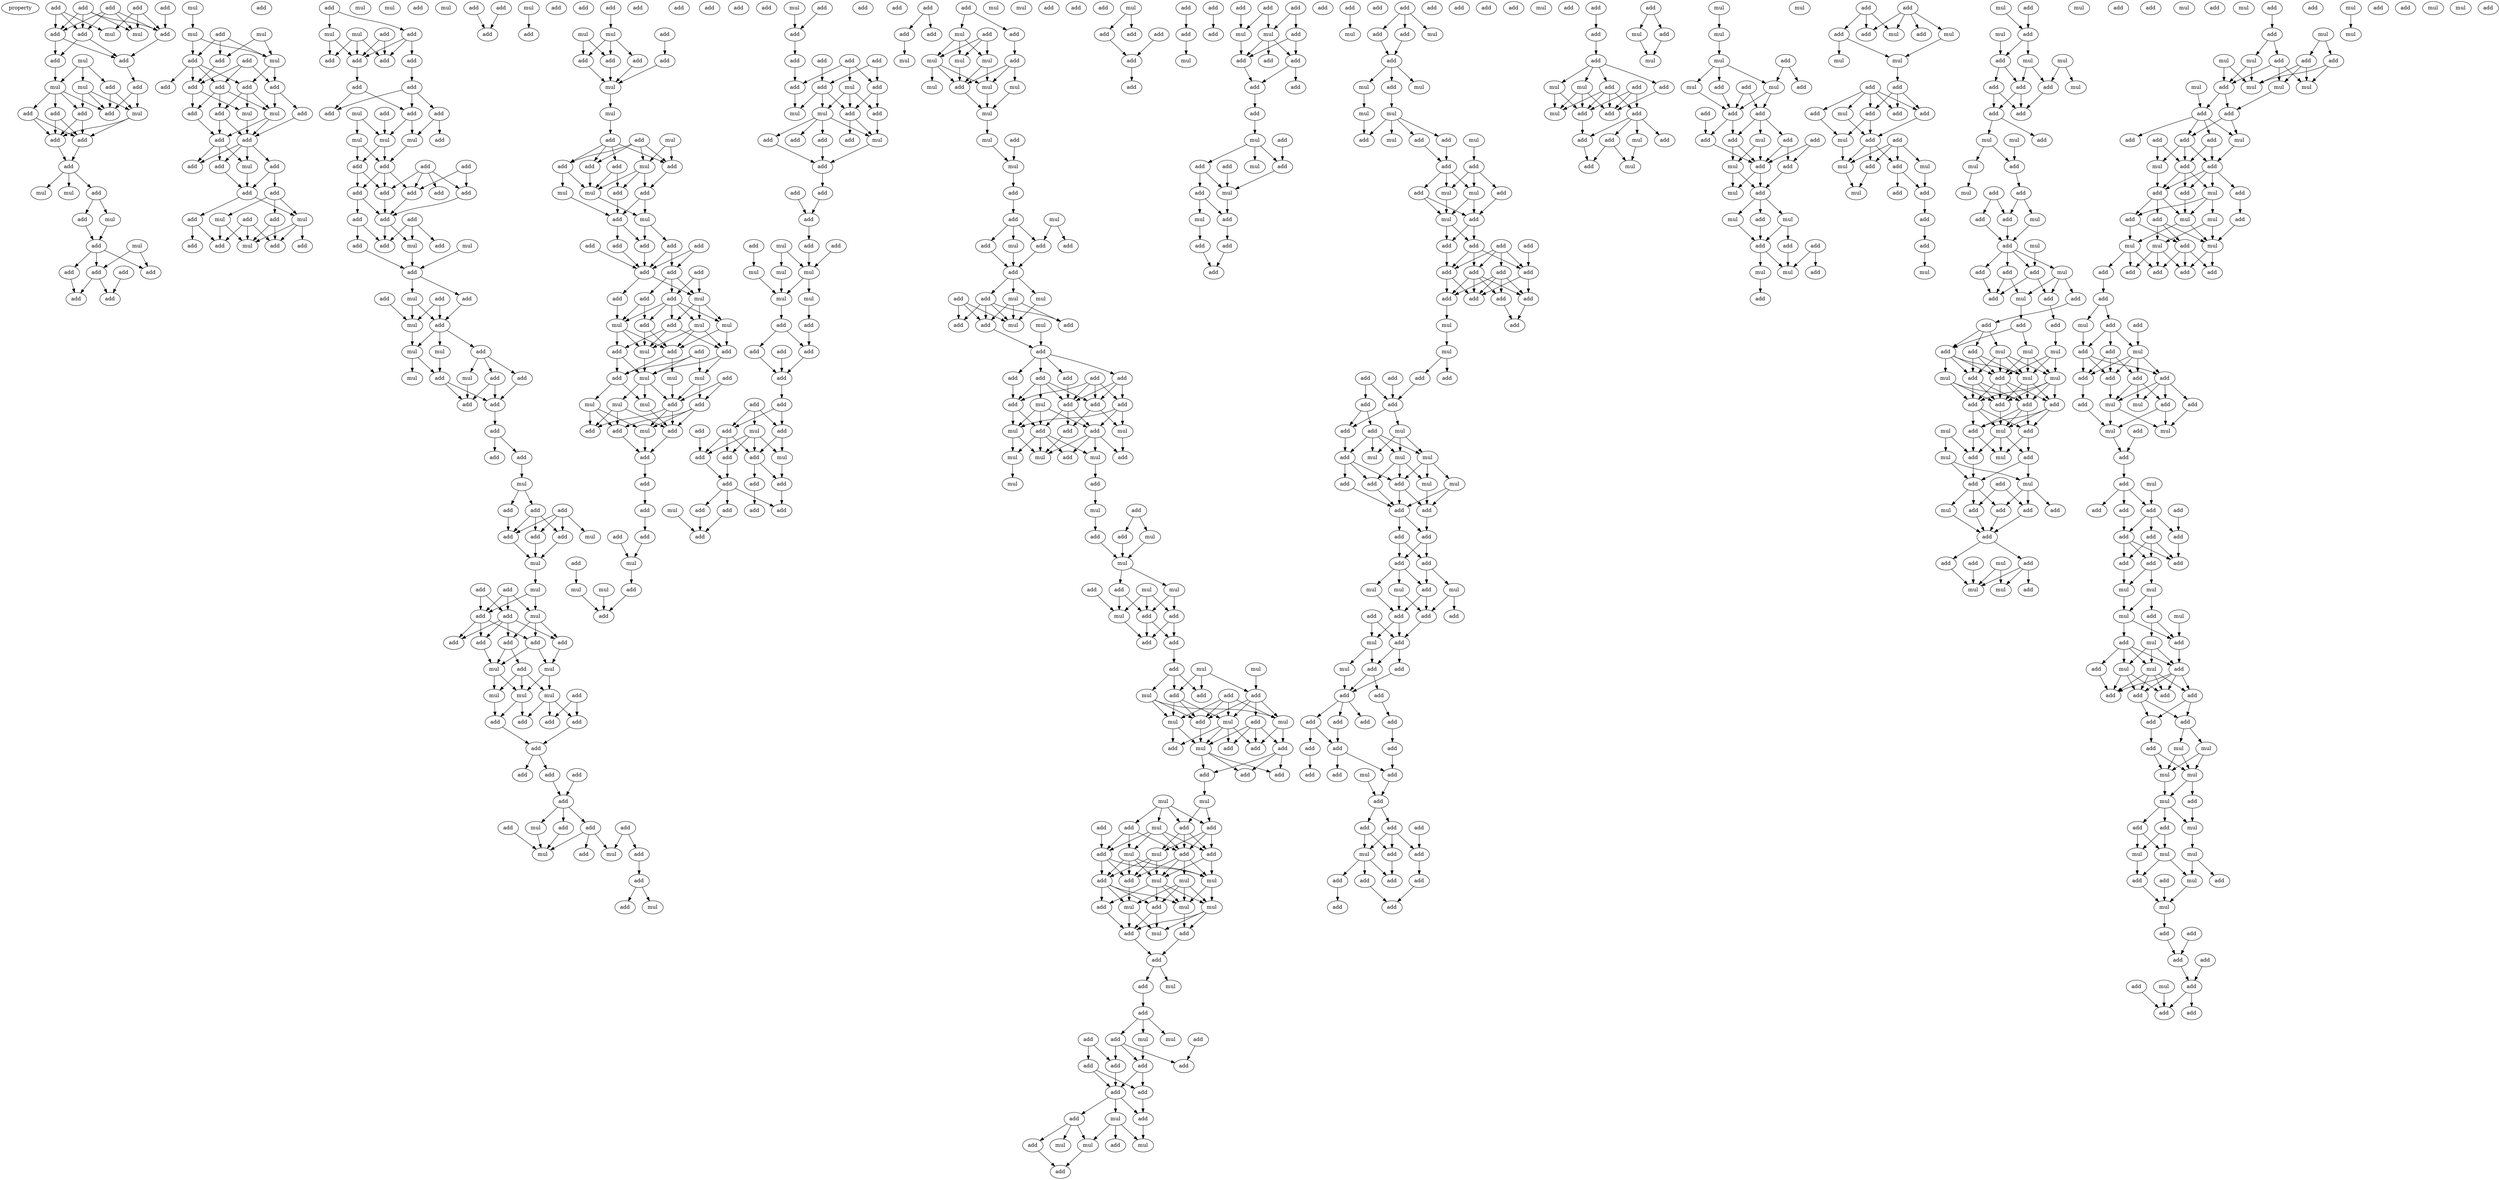digraph {
    node [fontcolor=black]
    property [mul=2,lf=1.5]
    0 [ label = add ];
    1 [ label = add ];
    2 [ label = add ];
    3 [ label = add ];
    4 [ label = add ];
    5 [ label = mul ];
    6 [ label = add ];
    7 [ label = mul ];
    8 [ label = add ];
    9 [ label = add ];
    10 [ label = add ];
    11 [ label = add ];
    12 [ label = mul ];
    13 [ label = add ];
    14 [ label = add ];
    15 [ label = mul ];
    16 [ label = mul ];
    17 [ label = add ];
    18 [ label = add ];
    19 [ label = add ];
    20 [ label = mul ];
    21 [ label = add ];
    22 [ label = add ];
    23 [ label = add ];
    24 [ label = add ];
    25 [ label = mul ];
    26 [ label = mul ];
    27 [ label = add ];
    28 [ label = add ];
    29 [ label = mul ];
    30 [ label = mul ];
    31 [ label = add ];
    32 [ label = add ];
    33 [ label = add ];
    34 [ label = add ];
    35 [ label = add ];
    36 [ label = add ];
    37 [ label = add ];
    38 [ label = mul ];
    39 [ label = mul ];
    40 [ label = add ];
    41 [ label = mul ];
    42 [ label = add ];
    43 [ label = mul ];
    44 [ label = add ];
    45 [ label = add ];
    46 [ label = add ];
    47 [ label = add ];
    48 [ label = add ];
    49 [ label = add ];
    50 [ label = add ];
    51 [ label = mul ];
    52 [ label = add ];
    53 [ label = add ];
    54 [ label = add ];
    55 [ label = mul ];
    56 [ label = add ];
    57 [ label = add ];
    58 [ label = add ];
    59 [ label = add ];
    60 [ label = add ];
    61 [ label = add ];
    62 [ label = mul ];
    63 [ label = add ];
    64 [ label = add ];
    65 [ label = add ];
    66 [ label = mul ];
    67 [ label = add ];
    68 [ label = mul ];
    69 [ label = add ];
    70 [ label = add ];
    71 [ label = add ];
    72 [ label = add ];
    73 [ label = mul ];
    74 [ label = add ];
    75 [ label = add ];
    76 [ label = mul ];
    77 [ label = mul ];
    78 [ label = mul ];
    79 [ label = add ];
    80 [ label = add ];
    81 [ label = add ];
    82 [ label = add ];
    83 [ label = add ];
    84 [ label = add ];
    85 [ label = add ];
    86 [ label = add ];
    87 [ label = add ];
    88 [ label = add ];
    89 [ label = add ];
    90 [ label = mul ];
    91 [ label = add ];
    92 [ label = mul ];
    93 [ label = mul ];
    94 [ label = add ];
    95 [ label = mul ];
    96 [ label = add ];
    97 [ label = add ];
    98 [ label = add ];
    99 [ label = add ];
    100 [ label = add ];
    101 [ label = add ];
    102 [ label = add ];
    103 [ label = add ];
    104 [ label = add ];
    105 [ label = add ];
    106 [ label = add ];
    107 [ label = add ];
    108 [ label = add ];
    109 [ label = mul ];
    110 [ label = mul ];
    111 [ label = add ];
    112 [ label = add ];
    113 [ label = add ];
    114 [ label = add ];
    115 [ label = add ];
    116 [ label = add ];
    117 [ label = mul ];
    118 [ label = mul ];
    119 [ label = add ];
    120 [ label = mul ];
    121 [ label = add ];
    122 [ label = mul ];
    123 [ label = add ];
    124 [ label = mul ];
    125 [ label = add ];
    126 [ label = mul ];
    127 [ label = add ];
    128 [ label = add ];
    129 [ label = add ];
    130 [ label = add ];
    131 [ label = add ];
    132 [ label = add ];
    133 [ label = mul ];
    134 [ label = mul ];
    135 [ label = add ];
    136 [ label = add ];
    137 [ label = add ];
    138 [ label = mul ];
    139 [ label = add ];
    140 [ label = add ];
    141 [ label = add ];
    142 [ label = mul ];
    143 [ label = add ];
    144 [ label = add ];
    145 [ label = mul ];
    146 [ label = mul ];
    147 [ label = add ];
    148 [ label = add ];
    149 [ label = add ];
    150 [ label = add ];
    151 [ label = add ];
    152 [ label = add ];
    153 [ label = add ];
    154 [ label = mul ];
    155 [ label = mul ];
    156 [ label = add ];
    157 [ label = add ];
    158 [ label = mul ];
    159 [ label = mul ];
    160 [ label = mul ];
    161 [ label = add ];
    162 [ label = add ];
    163 [ label = add ];
    164 [ label = add ];
    165 [ label = add ];
    166 [ label = add ];
    167 [ label = add ];
    168 [ label = add ];
    169 [ label = add ];
    170 [ label = mul ];
    171 [ label = add ];
    172 [ label = mul ];
    173 [ label = add ];
    174 [ label = add ];
    175 [ label = add ];
    176 [ label = add ];
    177 [ label = add ];
    178 [ label = mul ];
    179 [ label = mul ];
    180 [ label = add ];
    181 [ label = add ];
    182 [ label = add ];
    183 [ label = add ];
    184 [ label = add ];
    185 [ label = mul ];
    186 [ label = mul ];
    187 [ label = add ];
    188 [ label = add ];
    189 [ label = add ];
    190 [ label = add ];
    191 [ label = add ];
    192 [ label = add ];
    193 [ label = mul ];
    194 [ label = mul ];
    195 [ label = add ];
    196 [ label = add ];
    197 [ label = add ];
    198 [ label = add ];
    199 [ label = mul ];
    200 [ label = mul ];
    201 [ label = add ];
    202 [ label = mul ];
    203 [ label = add ];
    204 [ label = mul ];
    205 [ label = add ];
    206 [ label = add ];
    207 [ label = add ];
    208 [ label = add ];
    209 [ label = add ];
    210 [ label = add ];
    211 [ label = mul ];
    212 [ label = mul ];
    213 [ label = add ];
    214 [ label = mul ];
    215 [ label = add ];
    216 [ label = add ];
    217 [ label = add ];
    218 [ label = add ];
    219 [ label = add ];
    220 [ label = add ];
    221 [ label = add ];
    222 [ label = add ];
    223 [ label = mul ];
    224 [ label = add ];
    225 [ label = add ];
    226 [ label = add ];
    227 [ label = add ];
    228 [ label = add ];
    229 [ label = mul ];
    230 [ label = mul ];
    231 [ label = mul ];
    232 [ label = add ];
    233 [ label = add ];
    234 [ label = add ];
    235 [ label = mul ];
    236 [ label = add ];
    237 [ label = mul ];
    238 [ label = mul ];
    239 [ label = mul ];
    240 [ label = add ];
    241 [ label = add ];
    242 [ label = add ];
    243 [ label = mul ];
    244 [ label = mul ];
    245 [ label = add ];
    246 [ label = mul ];
    247 [ label = add ];
    248 [ label = add ];
    249 [ label = add ];
    250 [ label = mul ];
    251 [ label = add ];
    252 [ label = add ];
    253 [ label = add ];
    254 [ label = add ];
    255 [ label = add ];
    256 [ label = add ];
    257 [ label = add ];
    258 [ label = add ];
    259 [ label = add ];
    260 [ label = add ];
    261 [ label = add ];
    262 [ label = mul ];
    263 [ label = mul ];
    264 [ label = mul ];
    265 [ label = add ];
    266 [ label = add ];
    267 [ label = mul ];
    268 [ label = add ];
    269 [ label = add ];
    270 [ label = add ];
    271 [ label = add ];
    272 [ label = add ];
    273 [ label = add ];
    274 [ label = mul ];
    275 [ label = add ];
    276 [ label = add ];
    277 [ label = add ];
    278 [ label = add ];
    279 [ label = add ];
    280 [ label = mul ];
    281 [ label = mul ];
    282 [ label = mul ];
    283 [ label = add ];
    284 [ label = add ];
    285 [ label = add ];
    286 [ label = add ];
    287 [ label = add ];
    288 [ label = add ];
    289 [ label = add ];
    290 [ label = add ];
    291 [ label = add ];
    292 [ label = add ];
    293 [ label = add ];
    294 [ label = mul ];
    295 [ label = add ];
    296 [ label = mul ];
    297 [ label = mul ];
    298 [ label = mul ];
    299 [ label = mul ];
    300 [ label = mul ];
    301 [ label = add ];
    302 [ label = add ];
    303 [ label = add ];
    304 [ label = add ];
    305 [ label = add ];
    306 [ label = add ];
    307 [ label = add ];
    308 [ label = add ];
    309 [ label = add ];
    310 [ label = add ];
    311 [ label = add ];
    312 [ label = mul ];
    313 [ label = add ];
    314 [ label = add ];
    315 [ label = add ];
    316 [ label = mul ];
    317 [ label = add ];
    318 [ label = add ];
    319 [ label = add ];
    320 [ label = add ];
    321 [ label = mul ];
    322 [ label = add ];
    323 [ label = add ];
    324 [ label = add ];
    325 [ label = add ];
    326 [ label = add ];
    327 [ label = add ];
    328 [ label = add ];
    329 [ label = add ];
    330 [ label = mul ];
    331 [ label = add ];
    332 [ label = add ];
    333 [ label = mul ];
    334 [ label = add ];
    335 [ label = mul ];
    336 [ label = mul ];
    337 [ label = mul ];
    338 [ label = add ];
    339 [ label = mul ];
    340 [ label = mul ];
    341 [ label = mul ];
    342 [ label = add ];
    343 [ label = mul ];
    344 [ label = mul ];
    345 [ label = mul ];
    346 [ label = add ];
    347 [ label = mul ];
    348 [ label = mul ];
    349 [ label = add ];
    350 [ label = mul ];
    351 [ label = add ];
    352 [ label = mul ];
    353 [ label = add ];
    354 [ label = add ];
    355 [ label = add ];
    356 [ label = add ];
    357 [ label = add ];
    358 [ label = mul ];
    359 [ label = mul ];
    360 [ label = add ];
    361 [ label = mul ];
    362 [ label = add ];
    363 [ label = add ];
    364 [ label = mul ];
    365 [ label = add ];
    366 [ label = add ];
    367 [ label = add ];
    368 [ label = add ];
    369 [ label = add ];
    370 [ label = add ];
    371 [ label = add ];
    372 [ label = mul ];
    373 [ label = add ];
    374 [ label = add ];
    375 [ label = add ];
    376 [ label = add ];
    377 [ label = add ];
    378 [ label = mul ];
    379 [ label = add ];
    380 [ label = add ];
    381 [ label = mul ];
    382 [ label = add ];
    383 [ label = add ];
    384 [ label = mul ];
    385 [ label = mul ];
    386 [ label = mul ];
    387 [ label = mul ];
    388 [ label = add ];
    389 [ label = add ];
    390 [ label = mul ];
    391 [ label = mul ];
    392 [ label = add ];
    393 [ label = add ];
    394 [ label = mul ];
    395 [ label = add ];
    396 [ label = mul ];
    397 [ label = mul ];
    398 [ label = add ];
    399 [ label = mul ];
    400 [ label = add ];
    401 [ label = add ];
    402 [ label = add ];
    403 [ label = add ];
    404 [ label = add ];
    405 [ label = mul ];
    406 [ label = mul ];
    407 [ label = add ];
    408 [ label = add ];
    409 [ label = add ];
    410 [ label = add ];
    411 [ label = mul ];
    412 [ label = mul ];
    413 [ label = mul ];
    414 [ label = add ];
    415 [ label = add ];
    416 [ label = mul ];
    417 [ label = add ];
    418 [ label = add ];
    419 [ label = mul ];
    420 [ label = add ];
    421 [ label = add ];
    422 [ label = add ];
    423 [ label = add ];
    424 [ label = add ];
    425 [ label = mul ];
    426 [ label = mul ];
    427 [ label = add ];
    428 [ label = add ];
    429 [ label = mul ];
    430 [ label = add ];
    431 [ label = add ];
    432 [ label = add ];
    433 [ label = mul ];
    434 [ label = add ];
    435 [ label = add ];
    436 [ label = mul ];
    437 [ label = mul ];
    438 [ label = add ];
    439 [ label = mul ];
    440 [ label = add ];
    441 [ label = mul ];
    442 [ label = mul ];
    443 [ label = add ];
    444 [ label = mul ];
    445 [ label = mul ];
    446 [ label = add ];
    447 [ label = mul ];
    448 [ label = add ];
    449 [ label = add ];
    450 [ label = add ];
    451 [ label = add ];
    452 [ label = add ];
    453 [ label = add ];
    454 [ label = mul ];
    455 [ label = add ];
    456 [ label = add ];
    457 [ label = add ];
    458 [ label = add ];
    459 [ label = mul ];
    460 [ label = add ];
    461 [ label = mul ];
    462 [ label = add ];
    463 [ label = add ];
    464 [ label = add ];
    465 [ label = add ];
    466 [ label = add ];
    467 [ label = add ];
    468 [ label = add ];
    469 [ label = mul ];
    470 [ label = add ];
    471 [ label = mul ];
    472 [ label = add ];
    473 [ label = mul ];
    474 [ label = add ];
    475 [ label = mul ];
    476 [ label = add ];
    477 [ label = mul ];
    478 [ label = add ];
    479 [ label = add ];
    480 [ label = add ];
    481 [ label = add ];
    482 [ label = add ];
    483 [ label = add ];
    484 [ label = add ];
    485 [ label = add ];
    486 [ label = mul ];
    487 [ label = add ];
    488 [ label = add ];
    489 [ label = add ];
    490 [ label = add ];
    491 [ label = add ];
    492 [ label = mul ];
    493 [ label = add ];
    494 [ label = mul ];
    495 [ label = add ];
    496 [ label = add ];
    497 [ label = add ];
    498 [ label = add ];
    499 [ label = add ];
    500 [ label = add ];
    501 [ label = mul ];
    502 [ label = add ];
    503 [ label = add ];
    504 [ label = mul ];
    505 [ label = add ];
    506 [ label = mul ];
    507 [ label = add ];
    508 [ label = add ];
    509 [ label = add ];
    510 [ label = mul ];
    511 [ label = add ];
    512 [ label = mul ];
    513 [ label = add ];
    514 [ label = add ];
    515 [ label = add ];
    516 [ label = add ];
    517 [ label = add ];
    518 [ label = add ];
    519 [ label = add ];
    520 [ label = mul ];
    521 [ label = add ];
    522 [ label = add ];
    523 [ label = mul ];
    524 [ label = mul ];
    525 [ label = add ];
    526 [ label = add ];
    527 [ label = mul ];
    528 [ label = mul ];
    529 [ label = mul ];
    530 [ label = mul ];
    531 [ label = add ];
    532 [ label = add ];
    533 [ label = add ];
    534 [ label = add ];
    535 [ label = add ];
    536 [ label = mul ];
    537 [ label = add ];
    538 [ label = add ];
    539 [ label = mul ];
    540 [ label = mul ];
    541 [ label = add ];
    542 [ label = add ];
    543 [ label = add ];
    544 [ label = add ];
    545 [ label = add ];
    546 [ label = add ];
    547 [ label = add ];
    548 [ label = add ];
    549 [ label = add ];
    550 [ label = add ];
    551 [ label = add ];
    552 [ label = add ];
    553 [ label = add ];
    554 [ label = add ];
    555 [ label = mul ];
    556 [ label = mul ];
    557 [ label = add ];
    558 [ label = add ];
    559 [ label = add ];
    560 [ label = add ];
    561 [ label = add ];
    562 [ label = add ];
    563 [ label = add ];
    564 [ label = add ];
    565 [ label = mul ];
    566 [ label = add ];
    567 [ label = mul ];
    568 [ label = add ];
    569 [ label = mul ];
    570 [ label = mul ];
    571 [ label = add ];
    572 [ label = mul ];
    573 [ label = add ];
    574 [ label = add ];
    575 [ label = mul ];
    576 [ label = add ];
    577 [ label = add ];
    578 [ label = add ];
    579 [ label = add ];
    580 [ label = add ];
    581 [ label = add ];
    582 [ label = mul ];
    583 [ label = mul ];
    584 [ label = add ];
    585 [ label = mul ];
    586 [ label = add ];
    587 [ label = add ];
    588 [ label = add ];
    589 [ label = add ];
    590 [ label = add ];
    591 [ label = mul ];
    592 [ label = add ];
    593 [ label = mul ];
    594 [ label = add ];
    595 [ label = add ];
    596 [ label = add ];
    597 [ label = add ];
    598 [ label = add ];
    599 [ label = add ];
    600 [ label = add ];
    601 [ label = add ];
    602 [ label = add ];
    603 [ label = add ];
    604 [ label = add ];
    605 [ label = add ];
    606 [ label = add ];
    607 [ label = add ];
    608 [ label = mul ];
    609 [ label = add ];
    610 [ label = add ];
    611 [ label = add ];
    612 [ label = add ];
    613 [ label = add ];
    614 [ label = add ];
    615 [ label = mul ];
    616 [ label = mul ];
    617 [ label = add ];
    618 [ label = add ];
    619 [ label = add ];
    620 [ label = add ];
    621 [ label = add ];
    622 [ label = add ];
    623 [ label = add ];
    624 [ label = add ];
    625 [ label = add ];
    626 [ label = add ];
    627 [ label = add ];
    628 [ label = add ];
    629 [ label = mul ];
    630 [ label = mul ];
    631 [ label = add ];
    632 [ label = add ];
    633 [ label = add ];
    634 [ label = mul ];
    635 [ label = add ];
    636 [ label = add ];
    637 [ label = add ];
    638 [ label = add ];
    639 [ label = mul ];
    640 [ label = add ];
    641 [ label = mul ];
    642 [ label = add ];
    643 [ label = mul ];
    644 [ label = add ];
    645 [ label = mul ];
    646 [ label = mul ];
    647 [ label = mul ];
    648 [ label = add ];
    649 [ label = mul ];
    650 [ label = add ];
    651 [ label = mul ];
    652 [ label = add ];
    653 [ label = mul ];
    654 [ label = add ];
    655 [ label = add ];
    656 [ label = add ];
    657 [ label = add ];
    658 [ label = mul ];
    659 [ label = add ];
    660 [ label = add ];
    661 [ label = add ];
    662 [ label = add ];
    663 [ label = add ];
    664 [ label = add ];
    665 [ label = mul ];
    666 [ label = add ];
    667 [ label = mul ];
    668 [ label = add ];
    669 [ label = mul ];
    670 [ label = mul ];
    671 [ label = add ];
    672 [ label = add ];
    673 [ label = add ];
    674 [ label = mul ];
    675 [ label = add ];
    676 [ label = mul ];
    677 [ label = add ];
    678 [ label = mul ];
    679 [ label = add ];
    680 [ label = add ];
    681 [ label = add ];
    682 [ label = add ];
    683 [ label = mul ];
    684 [ label = mul ];
    685 [ label = add ];
    686 [ label = mul ];
    687 [ label = mul ];
    688 [ label = add ];
    689 [ label = add ];
    690 [ label = add ];
    691 [ label = add ];
    692 [ label = add ];
    693 [ label = mul ];
    694 [ label = add ];
    695 [ label = add ];
    696 [ label = mul ];
    697 [ label = add ];
    698 [ label = mul ];
    699 [ label = add ];
    700 [ label = add ];
    701 [ label = mul ];
    702 [ label = add ];
    703 [ label = mul ];
    704 [ label = add ];
    705 [ label = add ];
    706 [ label = mul ];
    707 [ label = mul ];
    708 [ label = add ];
    709 [ label = add ];
    710 [ label = add ];
    711 [ label = mul ];
    712 [ label = add ];
    713 [ label = mul ];
    714 [ label = mul ];
    715 [ label = mul ];
    716 [ label = add ];
    717 [ label = add ];
    718 [ label = add ];
    719 [ label = add ];
    720 [ label = mul ];
    721 [ label = add ];
    722 [ label = add ];
    723 [ label = mul ];
    724 [ label = add ];
    725 [ label = mul ];
    726 [ label = add ];
    727 [ label = add ];
    728 [ label = mul ];
    729 [ label = add ];
    730 [ label = add ];
    731 [ label = mul ];
    732 [ label = mul ];
    733 [ label = add ];
    734 [ label = mul ];
    735 [ label = add ];
    736 [ label = add ];
    737 [ label = mul ];
    738 [ label = add ];
    739 [ label = add ];
    740 [ label = add ];
    741 [ label = mul ];
    742 [ label = add ];
    743 [ label = add ];
    744 [ label = add ];
    745 [ label = mul ];
    746 [ label = add ];
    747 [ label = add ];
    748 [ label = add ];
    749 [ label = add ];
    750 [ label = mul ];
    751 [ label = add ];
    752 [ label = mul ];
    753 [ label = mul ];
    754 [ label = add ];
    755 [ label = mul ];
    756 [ label = mul ];
    757 [ label = mul ];
    758 [ label = add ];
    759 [ label = add ];
    760 [ label = add ];
    761 [ label = mul ];
    762 [ label = add ];
    763 [ label = add ];
    764 [ label = add ];
    765 [ label = mul ];
    766 [ label = add ];
    767 [ label = mul ];
    768 [ label = add ];
    769 [ label = mul ];
    770 [ label = add ];
    771 [ label = mul ];
    772 [ label = add ];
    773 [ label = mul ];
    774 [ label = add ];
    775 [ label = add ];
    776 [ label = add ];
    777 [ label = add ];
    778 [ label = add ];
    779 [ label = mul ];
    780 [ label = add ];
    781 [ label = add ];
    782 [ label = add ];
    783 [ label = add ];
    784 [ label = add ];
    785 [ label = mul ];
    786 [ label = add ];
    787 [ label = mul ];
    788 [ label = mul ];
    789 [ label = add ];
    790 [ label = mul ];
    791 [ label = add ];
    792 [ label = add ];
    793 [ label = mul ];
    794 [ label = add ];
    795 [ label = add ];
    796 [ label = mul ];
    797 [ label = mul ];
    798 [ label = mul ];
    799 [ label = mul ];
    800 [ label = mul ];
    801 [ label = add ];
    802 [ label = add ];
    803 [ label = add ];
    804 [ label = add ];
    805 [ label = add ];
    806 [ label = add ];
    807 [ label = mul ];
    808 [ label = add ];
    809 [ label = add ];
    810 [ label = add ];
    811 [ label = mul ];
    812 [ label = mul ];
    813 [ label = add ];
    814 [ label = add ];
    815 [ label = add ];
    816 [ label = mul ];
    817 [ label = add ];
    818 [ label = add ];
    819 [ label = mul ];
    820 [ label = add ];
    821 [ label = add ];
    822 [ label = mul ];
    823 [ label = mul ];
    824 [ label = mul ];
    825 [ label = add ];
    826 [ label = add ];
    827 [ label = add ];
    828 [ label = add ];
    829 [ label = add ];
    830 [ label = add ];
    831 [ label = add ];
    832 [ label = mul ];
    833 [ label = add ];
    834 [ label = add ];
    835 [ label = mul ];
    836 [ label = add ];
    837 [ label = add ];
    838 [ label = add ];
    839 [ label = add ];
    840 [ label = add ];
    841 [ label = mul ];
    842 [ label = add ];
    843 [ label = mul ];
    844 [ label = add ];
    845 [ label = add ];
    846 [ label = mul ];
    847 [ label = add ];
    848 [ label = mul ];
    849 [ label = add ];
    850 [ label = mul ];
    851 [ label = add ];
    852 [ label = add ];
    853 [ label = add ];
    854 [ label = add ];
    855 [ label = add ];
    856 [ label = add ];
    857 [ label = add ];
    858 [ label = add ];
    859 [ label = add ];
    860 [ label = add ];
    861 [ label = add ];
    862 [ label = add ];
    863 [ label = mul ];
    864 [ label = mul ];
    865 [ label = add ];
    866 [ label = mul ];
    867 [ label = mul ];
    868 [ label = add ];
    869 [ label = add ];
    870 [ label = mul ];
    871 [ label = mul ];
    872 [ label = mul ];
    873 [ label = mul ];
    874 [ label = mul ];
    875 [ label = add ];
    876 [ label = add ];
    877 [ label = add ];
    878 [ label = add ];
    879 [ label = add ];
    880 [ label = add ];
    881 [ label = add ];
    882 [ label = add ];
    883 [ label = add ];
    884 [ label = add ];
    885 [ label = mul ];
    886 [ label = mul ];
    887 [ label = mul ];
    888 [ label = mul ];
    889 [ label = mul ];
    890 [ label = add ];
    891 [ label = add ];
    892 [ label = add ];
    893 [ label = mul ];
    894 [ label = add ];
    895 [ label = mul ];
    896 [ label = mul ];
    897 [ label = mul ];
    898 [ label = add ];
    899 [ label = add ];
    900 [ label = add ];
    901 [ label = mul ];
    902 [ label = mul ];
    903 [ label = add ];
    904 [ label = add ];
    905 [ label = mul ];
    906 [ label = mul ];
    907 [ label = add ];
    908 [ label = add ];
    909 [ label = add ];
    910 [ label = mul ];
    911 [ label = add ];
    912 [ label = add ];
    913 [ label = add ];
    914 [ label = add ];
    0 -> 5 [ name = 0 ];
    0 -> 6 [ name = 1 ];
    0 -> 8 [ name = 2 ];
    0 -> 9 [ name = 3 ];
    1 -> 5 [ name = 4 ];
    1 -> 6 [ name = 5 ];
    1 -> 8 [ name = 6 ];
    1 -> 9 [ name = 7 ];
    2 -> 7 [ name = 8 ];
    2 -> 8 [ name = 9 ];
    2 -> 9 [ name = 10 ];
    3 -> 5 [ name = 11 ];
    3 -> 6 [ name = 12 ];
    3 -> 7 [ name = 13 ];
    4 -> 6 [ name = 14 ];
    6 -> 10 [ name = 15 ];
    8 -> 10 [ name = 16 ];
    8 -> 11 [ name = 17 ];
    9 -> 10 [ name = 18 ];
    9 -> 11 [ name = 19 ];
    10 -> 14 [ name = 20 ];
    11 -> 16 [ name = 21 ];
    12 -> 13 [ name = 22 ];
    12 -> 15 [ name = 23 ];
    12 -> 16 [ name = 24 ];
    13 -> 19 [ name = 25 ];
    13 -> 20 [ name = 26 ];
    14 -> 19 [ name = 27 ];
    14 -> 20 [ name = 28 ];
    15 -> 18 [ name = 29 ];
    15 -> 19 [ name = 30 ];
    15 -> 20 [ name = 31 ];
    16 -> 17 [ name = 32 ];
    16 -> 18 [ name = 33 ];
    16 -> 19 [ name = 34 ];
    16 -> 21 [ name = 35 ];
    17 -> 22 [ name = 36 ];
    17 -> 23 [ name = 37 ];
    18 -> 22 [ name = 38 ];
    18 -> 23 [ name = 39 ];
    20 -> 22 [ name = 40 ];
    20 -> 23 [ name = 41 ];
    21 -> 22 [ name = 42 ];
    21 -> 23 [ name = 43 ];
    22 -> 24 [ name = 44 ];
    23 -> 24 [ name = 45 ];
    24 -> 25 [ name = 46 ];
    24 -> 26 [ name = 47 ];
    24 -> 27 [ name = 48 ];
    27 -> 28 [ name = 49 ];
    27 -> 29 [ name = 50 ];
    28 -> 31 [ name = 51 ];
    29 -> 31 [ name = 52 ];
    30 -> 34 [ name = 53 ];
    30 -> 35 [ name = 54 ];
    31 -> 33 [ name = 55 ];
    31 -> 34 [ name = 56 ];
    31 -> 35 [ name = 57 ];
    32 -> 36 [ name = 58 ];
    33 -> 37 [ name = 59 ];
    35 -> 36 [ name = 60 ];
    35 -> 37 [ name = 61 ];
    38 -> 41 [ name = 62 ];
    39 -> 42 [ name = 63 ];
    39 -> 43 [ name = 64 ];
    40 -> 42 [ name = 65 ];
    40 -> 43 [ name = 66 ];
    40 -> 45 [ name = 67 ];
    41 -> 43 [ name = 68 ];
    41 -> 45 [ name = 69 ];
    42 -> 50 [ name = 70 ];
    43 -> 48 [ name = 71 ];
    43 -> 49 [ name = 72 ];
    44 -> 46 [ name = 73 ];
    44 -> 48 [ name = 74 ];
    44 -> 50 [ name = 75 ];
    45 -> 46 [ name = 76 ];
    45 -> 47 [ name = 77 ];
    45 -> 49 [ name = 78 ];
    45 -> 50 [ name = 79 ];
    46 -> 52 [ name = 80 ];
    46 -> 54 [ name = 81 ];
    46 -> 55 [ name = 82 ];
    48 -> 53 [ name = 83 ];
    48 -> 55 [ name = 84 ];
    49 -> 51 [ name = 85 ];
    49 -> 52 [ name = 86 ];
    49 -> 55 [ name = 87 ];
    50 -> 51 [ name = 88 ];
    50 -> 54 [ name = 89 ];
    51 -> 57 [ name = 90 ];
    52 -> 56 [ name = 91 ];
    52 -> 57 [ name = 92 ];
    53 -> 57 [ name = 93 ];
    54 -> 56 [ name = 94 ];
    55 -> 56 [ name = 95 ];
    55 -> 57 [ name = 96 ];
    56 -> 60 [ name = 97 ];
    56 -> 61 [ name = 98 ];
    56 -> 62 [ name = 99 ];
    57 -> 58 [ name = 100 ];
    57 -> 60 [ name = 101 ];
    57 -> 61 [ name = 102 ];
    57 -> 62 [ name = 103 ];
    58 -> 63 [ name = 104 ];
    58 -> 64 [ name = 105 ];
    61 -> 63 [ name = 106 ];
    62 -> 63 [ name = 107 ];
    63 -> 67 [ name = 108 ];
    63 -> 68 [ name = 109 ];
    64 -> 66 [ name = 110 ];
    64 -> 68 [ name = 111 ];
    64 -> 69 [ name = 112 ];
    65 -> 70 [ name = 113 ];
    65 -> 73 [ name = 114 ];
    65 -> 74 [ name = 115 ];
    66 -> 73 [ name = 116 ];
    66 -> 74 [ name = 117 ];
    67 -> 71 [ name = 118 ];
    67 -> 74 [ name = 119 ];
    68 -> 70 [ name = 120 ];
    68 -> 72 [ name = 121 ];
    68 -> 73 [ name = 122 ];
    69 -> 70 [ name = 123 ];
    69 -> 73 [ name = 124 ];
    75 -> 76 [ name = 125 ];
    75 -> 80 [ name = 126 ];
    76 -> 81 [ name = 127 ];
    76 -> 83 [ name = 128 ];
    78 -> 81 [ name = 129 ];
    78 -> 82 [ name = 130 ];
    78 -> 83 [ name = 131 ];
    79 -> 81 [ name = 132 ];
    79 -> 82 [ name = 133 ];
    80 -> 81 [ name = 134 ];
    80 -> 82 [ name = 135 ];
    80 -> 84 [ name = 136 ];
    81 -> 85 [ name = 137 ];
    84 -> 86 [ name = 138 ];
    85 -> 87 [ name = 139 ];
    85 -> 88 [ name = 140 ];
    86 -> 87 [ name = 141 ];
    86 -> 88 [ name = 142 ];
    86 -> 91 [ name = 143 ];
    87 -> 92 [ name = 144 ];
    87 -> 95 [ name = 145 ];
    89 -> 92 [ name = 146 ];
    90 -> 92 [ name = 147 ];
    90 -> 93 [ name = 148 ];
    91 -> 94 [ name = 149 ];
    91 -> 95 [ name = 150 ];
    92 -> 98 [ name = 151 ];
    92 -> 99 [ name = 152 ];
    93 -> 98 [ name = 153 ];
    93 -> 99 [ name = 154 ];
    95 -> 98 [ name = 155 ];
    96 -> 101 [ name = 156 ];
    96 -> 102 [ name = 157 ];
    97 -> 100 [ name = 158 ];
    97 -> 101 [ name = 159 ];
    97 -> 102 [ name = 160 ];
    97 -> 104 [ name = 161 ];
    98 -> 100 [ name = 162 ];
    98 -> 102 [ name = 163 ];
    98 -> 103 [ name = 164 ];
    99 -> 100 [ name = 165 ];
    99 -> 103 [ name = 166 ];
    100 -> 107 [ name = 167 ];
    101 -> 107 [ name = 168 ];
    102 -> 107 [ name = 169 ];
    103 -> 105 [ name = 170 ];
    103 -> 107 [ name = 171 ];
    105 -> 108 [ name = 172 ];
    105 -> 112 [ name = 173 ];
    106 -> 108 [ name = 174 ];
    106 -> 110 [ name = 175 ];
    106 -> 111 [ name = 176 ];
    107 -> 108 [ name = 177 ];
    107 -> 110 [ name = 178 ];
    109 -> 113 [ name = 179 ];
    110 -> 113 [ name = 180 ];
    112 -> 113 [ name = 181 ];
    113 -> 116 [ name = 182 ];
    113 -> 117 [ name = 183 ];
    114 -> 118 [ name = 184 ];
    115 -> 118 [ name = 185 ];
    115 -> 119 [ name = 186 ];
    116 -> 119 [ name = 187 ];
    117 -> 118 [ name = 188 ];
    117 -> 119 [ name = 189 ];
    118 -> 120 [ name = 190 ];
    119 -> 120 [ name = 191 ];
    119 -> 121 [ name = 192 ];
    119 -> 122 [ name = 193 ];
    120 -> 123 [ name = 194 ];
    120 -> 124 [ name = 195 ];
    121 -> 125 [ name = 196 ];
    121 -> 126 [ name = 197 ];
    121 -> 127 [ name = 198 ];
    122 -> 123 [ name = 199 ];
    123 -> 128 [ name = 200 ];
    123 -> 129 [ name = 201 ];
    125 -> 129 [ name = 202 ];
    126 -> 128 [ name = 203 ];
    127 -> 128 [ name = 204 ];
    127 -> 129 [ name = 205 ];
    129 -> 130 [ name = 206 ];
    130 -> 131 [ name = 207 ];
    130 -> 132 [ name = 208 ];
    132 -> 134 [ name = 209 ];
    134 -> 136 [ name = 210 ];
    134 -> 137 [ name = 211 ];
    135 -> 138 [ name = 212 ];
    135 -> 139 [ name = 213 ];
    135 -> 140 [ name = 214 ];
    135 -> 141 [ name = 215 ];
    136 -> 139 [ name = 216 ];
    136 -> 140 [ name = 217 ];
    136 -> 141 [ name = 218 ];
    137 -> 140 [ name = 219 ];
    139 -> 142 [ name = 220 ];
    140 -> 142 [ name = 221 ];
    141 -> 142 [ name = 222 ];
    142 -> 145 [ name = 223 ];
    143 -> 147 [ name = 224 ];
    143 -> 148 [ name = 225 ];
    144 -> 146 [ name = 226 ];
    144 -> 147 [ name = 227 ];
    144 -> 148 [ name = 228 ];
    145 -> 146 [ name = 229 ];
    145 -> 148 [ name = 230 ];
    146 -> 149 [ name = 231 ];
    146 -> 151 [ name = 232 ];
    146 -> 153 [ name = 233 ];
    147 -> 149 [ name = 234 ];
    147 -> 150 [ name = 235 ];
    147 -> 152 [ name = 236 ];
    147 -> 153 [ name = 237 ];
    148 -> 150 [ name = 238 ];
    148 -> 151 [ name = 239 ];
    148 -> 152 [ name = 240 ];
    149 -> 154 [ name = 241 ];
    150 -> 155 [ name = 242 ];
    151 -> 154 [ name = 243 ];
    151 -> 155 [ name = 244 ];
    153 -> 155 [ name = 245 ];
    153 -> 156 [ name = 246 ];
    154 -> 159 [ name = 247 ];
    154 -> 160 [ name = 248 ];
    155 -> 158 [ name = 249 ];
    155 -> 159 [ name = 250 ];
    156 -> 158 [ name = 251 ];
    156 -> 159 [ name = 252 ];
    156 -> 160 [ name = 253 ];
    157 -> 163 [ name = 254 ];
    157 -> 165 [ name = 255 ];
    158 -> 161 [ name = 256 ];
    159 -> 161 [ name = 257 ];
    159 -> 162 [ name = 258 ];
    160 -> 162 [ name = 259 ];
    160 -> 163 [ name = 260 ];
    160 -> 165 [ name = 261 ];
    161 -> 166 [ name = 262 ];
    165 -> 166 [ name = 263 ];
    166 -> 167 [ name = 264 ];
    166 -> 168 [ name = 265 ];
    167 -> 171 [ name = 266 ];
    169 -> 171 [ name = 267 ];
    171 -> 172 [ name = 268 ];
    171 -> 174 [ name = 269 ];
    171 -> 176 [ name = 270 ];
    172 -> 179 [ name = 271 ];
    173 -> 179 [ name = 272 ];
    174 -> 178 [ name = 273 ];
    174 -> 179 [ name = 274 ];
    174 -> 180 [ name = 275 ];
    175 -> 177 [ name = 276 ];
    175 -> 178 [ name = 277 ];
    176 -> 179 [ name = 278 ];
    177 -> 181 [ name = 279 ];
    181 -> 182 [ name = 280 ];
    181 -> 185 [ name = 281 ];
    183 -> 187 [ name = 282 ];
    184 -> 187 [ name = 283 ];
    186 -> 188 [ name = 284 ];
    191 -> 194 [ name = 285 ];
    192 -> 198 [ name = 286 ];
    193 -> 195 [ name = 287 ];
    193 -> 197 [ name = 288 ];
    194 -> 195 [ name = 289 ];
    194 -> 196 [ name = 290 ];
    194 -> 197 [ name = 291 ];
    195 -> 199 [ name = 292 ];
    196 -> 199 [ name = 293 ];
    197 -> 199 [ name = 294 ];
    198 -> 199 [ name = 295 ];
    199 -> 200 [ name = 296 ];
    200 -> 201 [ name = 297 ];
    201 -> 205 [ name = 298 ];
    201 -> 206 [ name = 299 ];
    201 -> 207 [ name = 300 ];
    201 -> 208 [ name = 301 ];
    202 -> 204 [ name = 302 ];
    202 -> 205 [ name = 303 ];
    203 -> 204 [ name = 304 ];
    203 -> 205 [ name = 305 ];
    203 -> 207 [ name = 306 ];
    203 -> 208 [ name = 307 ];
    204 -> 209 [ name = 308 ];
    204 -> 210 [ name = 309 ];
    204 -> 211 [ name = 310 ];
    205 -> 210 [ name = 311 ];
    206 -> 209 [ name = 312 ];
    206 -> 211 [ name = 313 ];
    207 -> 211 [ name = 314 ];
    208 -> 211 [ name = 315 ];
    208 -> 212 [ name = 316 ];
    209 -> 213 [ name = 317 ];
    210 -> 213 [ name = 318 ];
    210 -> 214 [ name = 319 ];
    211 -> 214 [ name = 320 ];
    212 -> 213 [ name = 321 ];
    213 -> 215 [ name = 322 ];
    213 -> 218 [ name = 323 ];
    214 -> 215 [ name = 324 ];
    214 -> 219 [ name = 325 ];
    215 -> 221 [ name = 326 ];
    216 -> 221 [ name = 327 ];
    217 -> 221 [ name = 328 ];
    217 -> 222 [ name = 329 ];
    218 -> 221 [ name = 330 ];
    219 -> 221 [ name = 331 ];
    219 -> 222 [ name = 332 ];
    220 -> 223 [ name = 333 ];
    220 -> 225 [ name = 334 ];
    221 -> 223 [ name = 335 ];
    221 -> 226 [ name = 336 ];
    222 -> 223 [ name = 337 ];
    222 -> 224 [ name = 338 ];
    222 -> 225 [ name = 339 ];
    223 -> 227 [ name = 340 ];
    223 -> 230 [ name = 341 ];
    223 -> 231 [ name = 342 ];
    224 -> 228 [ name = 343 ];
    224 -> 229 [ name = 344 ];
    225 -> 227 [ name = 345 ];
    225 -> 228 [ name = 346 ];
    225 -> 229 [ name = 347 ];
    225 -> 230 [ name = 348 ];
    225 -> 231 [ name = 349 ];
    226 -> 229 [ name = 350 ];
    227 -> 232 [ name = 351 ];
    227 -> 233 [ name = 352 ];
    227 -> 235 [ name = 353 ];
    228 -> 235 [ name = 354 ];
    228 -> 236 [ name = 355 ];
    229 -> 233 [ name = 356 ];
    229 -> 235 [ name = 357 ];
    229 -> 236 [ name = 358 ];
    230 -> 232 [ name = 359 ];
    230 -> 236 [ name = 360 ];
    231 -> 232 [ name = 361 ];
    231 -> 235 [ name = 362 ];
    231 -> 236 [ name = 363 ];
    232 -> 237 [ name = 364 ];
    232 -> 238 [ name = 365 ];
    233 -> 237 [ name = 366 ];
    233 -> 241 [ name = 367 ];
    234 -> 237 [ name = 368 ];
    234 -> 238 [ name = 369 ];
    234 -> 241 [ name = 370 ];
    235 -> 237 [ name = 371 ];
    236 -> 239 [ name = 372 ];
    236 -> 241 [ name = 373 ];
    237 -> 242 [ name = 374 ];
    237 -> 243 [ name = 375 ];
    237 -> 246 [ name = 376 ];
    238 -> 242 [ name = 377 ];
    238 -> 245 [ name = 378 ];
    239 -> 242 [ name = 379 ];
    240 -> 242 [ name = 380 ];
    240 -> 245 [ name = 381 ];
    241 -> 244 [ name = 382 ];
    241 -> 246 [ name = 383 ];
    242 -> 247 [ name = 384 ];
    242 -> 248 [ name = 385 ];
    242 -> 250 [ name = 386 ];
    243 -> 247 [ name = 387 ];
    243 -> 248 [ name = 388 ];
    243 -> 251 [ name = 389 ];
    244 -> 248 [ name = 390 ];
    244 -> 250 [ name = 391 ];
    244 -> 251 [ name = 392 ];
    245 -> 247 [ name = 393 ];
    245 -> 250 [ name = 394 ];
    245 -> 251 [ name = 395 ];
    246 -> 247 [ name = 396 ];
    247 -> 252 [ name = 397 ];
    250 -> 252 [ name = 398 ];
    251 -> 252 [ name = 399 ];
    252 -> 253 [ name = 400 ];
    253 -> 256 [ name = 401 ];
    256 -> 259 [ name = 402 ];
    258 -> 262 [ name = 403 ];
    259 -> 262 [ name = 404 ];
    261 -> 263 [ name = 405 ];
    262 -> 265 [ name = 406 ];
    263 -> 266 [ name = 407 ];
    264 -> 266 [ name = 408 ];
    265 -> 266 [ name = 409 ];
    267 -> 269 [ name = 410 ];
    268 -> 269 [ name = 411 ];
    269 -> 273 [ name = 412 ];
    270 -> 274 [ name = 413 ];
    270 -> 276 [ name = 414 ];
    270 -> 277 [ name = 415 ];
    271 -> 275 [ name = 416 ];
    272 -> 275 [ name = 417 ];
    272 -> 277 [ name = 418 ];
    273 -> 276 [ name = 419 ];
    274 -> 278 [ name = 420 ];
    274 -> 279 [ name = 421 ];
    274 -> 280 [ name = 422 ];
    275 -> 279 [ name = 423 ];
    275 -> 280 [ name = 424 ];
    275 -> 281 [ name = 425 ];
    276 -> 281 [ name = 426 ];
    277 -> 278 [ name = 427 ];
    277 -> 279 [ name = 428 ];
    278 -> 282 [ name = 429 ];
    279 -> 282 [ name = 430 ];
    279 -> 283 [ name = 431 ];
    280 -> 282 [ name = 432 ];
    280 -> 284 [ name = 433 ];
    280 -> 285 [ name = 434 ];
    280 -> 286 [ name = 435 ];
    282 -> 287 [ name = 436 ];
    284 -> 287 [ name = 437 ];
    285 -> 287 [ name = 438 ];
    287 -> 290 [ name = 439 ];
    289 -> 291 [ name = 440 ];
    290 -> 291 [ name = 441 ];
    291 -> 293 [ name = 442 ];
    292 -> 297 [ name = 443 ];
    293 -> 298 [ name = 444 ];
    294 -> 296 [ name = 445 ];
    294 -> 298 [ name = 446 ];
    295 -> 298 [ name = 447 ];
    296 -> 299 [ name = 448 ];
    297 -> 299 [ name = 449 ];
    298 -> 299 [ name = 450 ];
    298 -> 300 [ name = 451 ];
    299 -> 301 [ name = 452 ];
    300 -> 302 [ name = 453 ];
    301 -> 303 [ name = 454 ];
    301 -> 306 [ name = 455 ];
    302 -> 303 [ name = 456 ];
    303 -> 307 [ name = 457 ];
    304 -> 307 [ name = 458 ];
    306 -> 307 [ name = 459 ];
    307 -> 309 [ name = 460 ];
    308 -> 310 [ name = 461 ];
    308 -> 312 [ name = 462 ];
    308 -> 313 [ name = 463 ];
    309 -> 310 [ name = 464 ];
    309 -> 313 [ name = 465 ];
    310 -> 316 [ name = 466 ];
    310 -> 317 [ name = 467 ];
    311 -> 315 [ name = 468 ];
    312 -> 314 [ name = 469 ];
    312 -> 315 [ name = 470 ];
    312 -> 316 [ name = 471 ];
    312 -> 317 [ name = 472 ];
    313 -> 314 [ name = 473 ];
    313 -> 315 [ name = 474 ];
    313 -> 317 [ name = 475 ];
    314 -> 318 [ name = 476 ];
    315 -> 318 [ name = 477 ];
    316 -> 319 [ name = 478 ];
    317 -> 319 [ name = 479 ];
    317 -> 320 [ name = 480 ];
    318 -> 323 [ name = 481 ];
    318 -> 324 [ name = 482 ];
    318 -> 325 [ name = 483 ];
    319 -> 323 [ name = 484 ];
    320 -> 322 [ name = 485 ];
    321 -> 326 [ name = 486 ];
    324 -> 326 [ name = 487 ];
    325 -> 326 [ name = 488 ];
    327 -> 328 [ name = 489 ];
    327 -> 329 [ name = 490 ];
    328 -> 330 [ name = 491 ];
    331 -> 333 [ name = 492 ];
    331 -> 334 [ name = 493 ];
    332 -> 335 [ name = 494 ];
    332 -> 336 [ name = 495 ];
    332 -> 337 [ name = 496 ];
    333 -> 335 [ name = 497 ];
    333 -> 336 [ name = 498 ];
    333 -> 337 [ name = 499 ];
    334 -> 338 [ name = 500 ];
    335 -> 342 [ name = 501 ];
    336 -> 339 [ name = 502 ];
    336 -> 342 [ name = 503 ];
    337 -> 339 [ name = 504 ];
    337 -> 340 [ name = 505 ];
    337 -> 342 [ name = 506 ];
    338 -> 339 [ name = 507 ];
    338 -> 341 [ name = 508 ];
    338 -> 342 [ name = 509 ];
    339 -> 343 [ name = 510 ];
    341 -> 343 [ name = 511 ];
    342 -> 343 [ name = 512 ];
    343 -> 344 [ name = 513 ];
    344 -> 348 [ name = 514 ];
    346 -> 348 [ name = 515 ];
    348 -> 349 [ name = 516 ];
    349 -> 351 [ name = 517 ];
    350 -> 353 [ name = 518 ];
    350 -> 355 [ name = 519 ];
    351 -> 352 [ name = 520 ];
    351 -> 353 [ name = 521 ];
    351 -> 354 [ name = 522 ];
    352 -> 356 [ name = 523 ];
    353 -> 356 [ name = 524 ];
    354 -> 356 [ name = 525 ];
    356 -> 357 [ name = 526 ];
    356 -> 358 [ name = 527 ];
    356 -> 359 [ name = 528 ];
    357 -> 362 [ name = 529 ];
    357 -> 363 [ name = 530 ];
    357 -> 364 [ name = 531 ];
    357 -> 365 [ name = 532 ];
    358 -> 364 [ name = 533 ];
    359 -> 363 [ name = 534 ];
    359 -> 364 [ name = 535 ];
    359 -> 365 [ name = 536 ];
    360 -> 362 [ name = 537 ];
    360 -> 363 [ name = 538 ];
    360 -> 364 [ name = 539 ];
    361 -> 366 [ name = 540 ];
    363 -> 366 [ name = 541 ];
    366 -> 367 [ name = 542 ];
    366 -> 369 [ name = 543 ];
    366 -> 370 [ name = 544 ];
    366 -> 371 [ name = 545 ];
    367 -> 372 [ name = 546 ];
    367 -> 374 [ name = 547 ];
    367 -> 375 [ name = 548 ];
    367 -> 376 [ name = 549 ];
    368 -> 373 [ name = 550 ];
    368 -> 374 [ name = 551 ];
    368 -> 375 [ name = 552 ];
    368 -> 376 [ name = 553 ];
    369 -> 376 [ name = 554 ];
    370 -> 374 [ name = 555 ];
    371 -> 373 [ name = 556 ];
    371 -> 374 [ name = 557 ];
    371 -> 375 [ name = 558 ];
    372 -> 379 [ name = 559 ];
    372 -> 380 [ name = 560 ];
    372 -> 381 [ name = 561 ];
    373 -> 378 [ name = 562 ];
    373 -> 379 [ name = 563 ];
    373 -> 381 [ name = 564 ];
    374 -> 377 [ name = 565 ];
    374 -> 379 [ name = 566 ];
    374 -> 380 [ name = 567 ];
    375 -> 377 [ name = 568 ];
    375 -> 378 [ name = 569 ];
    376 -> 380 [ name = 570 ];
    376 -> 381 [ name = 571 ];
    377 -> 384 [ name = 572 ];
    378 -> 382 [ name = 573 ];
    379 -> 382 [ name = 574 ];
    379 -> 383 [ name = 575 ];
    379 -> 384 [ name = 576 ];
    379 -> 386 [ name = 577 ];
    380 -> 383 [ name = 578 ];
    380 -> 384 [ name = 579 ];
    380 -> 385 [ name = 580 ];
    380 -> 386 [ name = 581 ];
    381 -> 384 [ name = 582 ];
    381 -> 385 [ name = 583 ];
    385 -> 387 [ name = 584 ];
    386 -> 388 [ name = 585 ];
    388 -> 390 [ name = 586 ];
    389 -> 391 [ name = 587 ];
    389 -> 392 [ name = 588 ];
    390 -> 393 [ name = 589 ];
    391 -> 394 [ name = 590 ];
    392 -> 394 [ name = 591 ];
    393 -> 394 [ name = 592 ];
    394 -> 395 [ name = 593 ];
    394 -> 396 [ name = 594 ];
    395 -> 399 [ name = 595 ];
    395 -> 400 [ name = 596 ];
    396 -> 400 [ name = 597 ];
    396 -> 401 [ name = 598 ];
    397 -> 399 [ name = 599 ];
    397 -> 400 [ name = 600 ];
    397 -> 401 [ name = 601 ];
    398 -> 399 [ name = 602 ];
    399 -> 403 [ name = 603 ];
    400 -> 402 [ name = 604 ];
    400 -> 403 [ name = 605 ];
    401 -> 402 [ name = 606 ];
    401 -> 403 [ name = 607 ];
    402 -> 404 [ name = 608 ];
    404 -> 407 [ name = 609 ];
    404 -> 410 [ name = 610 ];
    404 -> 411 [ name = 611 ];
    405 -> 409 [ name = 612 ];
    406 -> 407 [ name = 613 ];
    406 -> 409 [ name = 614 ];
    406 -> 410 [ name = 615 ];
    408 -> 412 [ name = 616 ];
    408 -> 413 [ name = 617 ];
    408 -> 414 [ name = 618 ];
    408 -> 416 [ name = 619 ];
    409 -> 412 [ name = 620 ];
    409 -> 413 [ name = 621 ];
    409 -> 414 [ name = 622 ];
    409 -> 415 [ name = 623 ];
    410 -> 412 [ name = 624 ];
    410 -> 414 [ name = 625 ];
    410 -> 416 [ name = 626 ];
    411 -> 413 [ name = 627 ];
    411 -> 414 [ name = 628 ];
    411 -> 416 [ name = 629 ];
    412 -> 417 [ name = 630 ];
    412 -> 418 [ name = 631 ];
    412 -> 419 [ name = 632 ];
    412 -> 421 [ name = 633 ];
    413 -> 420 [ name = 634 ];
    413 -> 421 [ name = 635 ];
    414 -> 419 [ name = 636 ];
    415 -> 418 [ name = 637 ];
    415 -> 419 [ name = 638 ];
    415 -> 420 [ name = 639 ];
    415 -> 421 [ name = 640 ];
    416 -> 417 [ name = 641 ];
    416 -> 419 [ name = 642 ];
    419 -> 422 [ name = 643 ];
    419 -> 423 [ name = 644 ];
    419 -> 424 [ name = 645 ];
    420 -> 422 [ name = 646 ];
    420 -> 423 [ name = 647 ];
    420 -> 424 [ name = 648 ];
    422 -> 426 [ name = 649 ];
    425 -> 427 [ name = 650 ];
    425 -> 428 [ name = 651 ];
    425 -> 429 [ name = 652 ];
    425 -> 431 [ name = 653 ];
    426 -> 427 [ name = 654 ];
    426 -> 431 [ name = 655 ];
    427 -> 432 [ name = 656 ];
    427 -> 435 [ name = 657 ];
    427 -> 436 [ name = 658 ];
    428 -> 432 [ name = 659 ];
    428 -> 433 [ name = 660 ];
    428 -> 434 [ name = 661 ];
    429 -> 432 [ name = 662 ];
    429 -> 433 [ name = 663 ];
    429 -> 434 [ name = 664 ];
    429 -> 435 [ name = 665 ];
    430 -> 434 [ name = 666 ];
    431 -> 432 [ name = 667 ];
    431 -> 435 [ name = 668 ];
    431 -> 436 [ name = 669 ];
    432 -> 437 [ name = 670 ];
    432 -> 439 [ name = 671 ];
    432 -> 440 [ name = 672 ];
    432 -> 441 [ name = 673 ];
    433 -> 437 [ name = 674 ];
    433 -> 438 [ name = 675 ];
    433 -> 439 [ name = 676 ];
    433 -> 440 [ name = 677 ];
    434 -> 438 [ name = 678 ];
    434 -> 439 [ name = 679 ];
    434 -> 440 [ name = 680 ];
    435 -> 437 [ name = 681 ];
    435 -> 439 [ name = 682 ];
    436 -> 437 [ name = 683 ];
    436 -> 438 [ name = 684 ];
    436 -> 440 [ name = 685 ];
    437 -> 442 [ name = 686 ];
    437 -> 443 [ name = 687 ];
    437 -> 444 [ name = 688 ];
    437 -> 446 [ name = 689 ];
    438 -> 443 [ name = 690 ];
    438 -> 444 [ name = 691 ];
    438 -> 445 [ name = 692 ];
    438 -> 446 [ name = 693 ];
    439 -> 442 [ name = 694 ];
    439 -> 444 [ name = 695 ];
    440 -> 445 [ name = 696 ];
    441 -> 442 [ name = 697 ];
    441 -> 443 [ name = 698 ];
    441 -> 444 [ name = 699 ];
    441 -> 445 [ name = 700 ];
    442 -> 447 [ name = 701 ];
    442 -> 448 [ name = 702 ];
    442 -> 449 [ name = 703 ];
    443 -> 447 [ name = 704 ];
    443 -> 448 [ name = 705 ];
    444 -> 449 [ name = 706 ];
    445 -> 447 [ name = 707 ];
    445 -> 448 [ name = 708 ];
    446 -> 448 [ name = 709 ];
    448 -> 450 [ name = 710 ];
    449 -> 450 [ name = 711 ];
    450 -> 452 [ name = 712 ];
    450 -> 454 [ name = 713 ];
    452 -> 456 [ name = 714 ];
    456 -> 458 [ name = 715 ];
    456 -> 459 [ name = 716 ];
    456 -> 461 [ name = 717 ];
    457 -> 465 [ name = 718 ];
    458 -> 462 [ name = 719 ];
    458 -> 463 [ name = 720 ];
    458 -> 465 [ name = 721 ];
    459 -> 463 [ name = 722 ];
    460 -> 462 [ name = 723 ];
    460 -> 464 [ name = 724 ];
    462 -> 466 [ name = 725 ];
    463 -> 466 [ name = 726 ];
    463 -> 467 [ name = 727 ];
    464 -> 466 [ name = 728 ];
    464 -> 467 [ name = 729 ];
    466 -> 468 [ name = 730 ];
    466 -> 469 [ name = 731 ];
    466 -> 470 [ name = 732 ];
    467 -> 468 [ name = 733 ];
    468 -> 471 [ name = 734 ];
    469 -> 471 [ name = 735 ];
    469 -> 472 [ name = 736 ];
    469 -> 473 [ name = 737 ];
    470 -> 473 [ name = 738 ];
    470 -> 474 [ name = 739 ];
    470 -> 475 [ name = 740 ];
    473 -> 476 [ name = 741 ];
    474 -> 476 [ name = 742 ];
    477 -> 478 [ name = 743 ];
    477 -> 479 [ name = 744 ];
    478 -> 481 [ name = 745 ];
    480 -> 481 [ name = 746 ];
    481 -> 482 [ name = 747 ];
    483 -> 484 [ name = 748 ];
    484 -> 486 [ name = 749 ];
    485 -> 487 [ name = 750 ];
    488 -> 492 [ name = 751 ];
    490 -> 493 [ name = 752 ];
    490 -> 494 [ name = 753 ];
    491 -> 492 [ name = 754 ];
    491 -> 494 [ name = 755 ];
    492 -> 496 [ name = 756 ];
    493 -> 496 [ name = 757 ];
    493 -> 497 [ name = 758 ];
    494 -> 495 [ name = 759 ];
    494 -> 496 [ name = 760 ];
    494 -> 497 [ name = 761 ];
    496 -> 499 [ name = 762 ];
    497 -> 499 [ name = 763 ];
    497 -> 500 [ name = 764 ];
    498 -> 501 [ name = 765 ];
    499 -> 502 [ name = 766 ];
    502 -> 504 [ name = 767 ];
    503 -> 508 [ name = 768 ];
    504 -> 505 [ name = 769 ];
    504 -> 506 [ name = 770 ];
    504 -> 508 [ name = 771 ];
    505 -> 509 [ name = 772 ];
    505 -> 510 [ name = 773 ];
    507 -> 510 [ name = 774 ];
    508 -> 510 [ name = 775 ];
    509 -> 511 [ name = 776 ];
    509 -> 512 [ name = 777 ];
    510 -> 511 [ name = 778 ];
    511 -> 514 [ name = 779 ];
    512 -> 513 [ name = 780 ];
    513 -> 515 [ name = 781 ];
    514 -> 515 [ name = 782 ];
    517 -> 518 [ name = 783 ];
    517 -> 520 [ name = 784 ];
    517 -> 521 [ name = 785 ];
    518 -> 522 [ name = 786 ];
    521 -> 522 [ name = 787 ];
    522 -> 523 [ name = 788 ];
    522 -> 524 [ name = 789 ];
    522 -> 525 [ name = 790 ];
    523 -> 527 [ name = 791 ];
    525 -> 528 [ name = 792 ];
    527 -> 533 [ name = 793 ];
    528 -> 530 [ name = 794 ];
    528 -> 531 [ name = 795 ];
    528 -> 532 [ name = 796 ];
    528 -> 533 [ name = 797 ];
    529 -> 535 [ name = 798 ];
    531 -> 534 [ name = 799 ];
    532 -> 534 [ name = 800 ];
    534 -> 536 [ name = 801 ];
    534 -> 537 [ name = 802 ];
    534 -> 539 [ name = 803 ];
    535 -> 536 [ name = 804 ];
    535 -> 538 [ name = 805 ];
    535 -> 539 [ name = 806 ];
    536 -> 540 [ name = 807 ];
    537 -> 540 [ name = 808 ];
    537 -> 541 [ name = 809 ];
    538 -> 541 [ name = 810 ];
    539 -> 540 [ name = 811 ];
    539 -> 541 [ name = 812 ];
    540 -> 543 [ name = 813 ];
    540 -> 545 [ name = 814 ];
    541 -> 543 [ name = 815 ];
    541 -> 545 [ name = 816 ];
    542 -> 546 [ name = 817 ];
    542 -> 547 [ name = 818 ];
    542 -> 548 [ name = 819 ];
    542 -> 549 [ name = 820 ];
    543 -> 546 [ name = 821 ];
    544 -> 547 [ name = 822 ];
    545 -> 546 [ name = 823 ];
    545 -> 547 [ name = 824 ];
    545 -> 548 [ name = 825 ];
    546 -> 551 [ name = 826 ];
    546 -> 552 [ name = 827 ];
    547 -> 552 [ name = 828 ];
    547 -> 553 [ name = 829 ];
    548 -> 550 [ name = 830 ];
    548 -> 551 [ name = 831 ];
    548 -> 552 [ name = 832 ];
    548 -> 553 [ name = 833 ];
    549 -> 550 [ name = 834 ];
    549 -> 551 [ name = 835 ];
    549 -> 552 [ name = 836 ];
    549 -> 553 [ name = 837 ];
    550 -> 554 [ name = 838 ];
    551 -> 555 [ name = 839 ];
    553 -> 554 [ name = 840 ];
    555 -> 556 [ name = 841 ];
    556 -> 558 [ name = 842 ];
    556 -> 561 [ name = 843 ];
    557 -> 563 [ name = 844 ];
    558 -> 563 [ name = 845 ];
    559 -> 562 [ name = 846 ];
    559 -> 563 [ name = 847 ];
    562 -> 564 [ name = 848 ];
    562 -> 566 [ name = 849 ];
    563 -> 564 [ name = 850 ];
    563 -> 565 [ name = 851 ];
    564 -> 568 [ name = 852 ];
    565 -> 567 [ name = 853 ];
    565 -> 569 [ name = 854 ];
    565 -> 570 [ name = 855 ];
    566 -> 567 [ name = 856 ];
    566 -> 568 [ name = 857 ];
    566 -> 569 [ name = 858 ];
    566 -> 570 [ name = 859 ];
    567 -> 572 [ name = 860 ];
    567 -> 573 [ name = 861 ];
    567 -> 575 [ name = 862 ];
    568 -> 571 [ name = 863 ];
    568 -> 573 [ name = 864 ];
    568 -> 574 [ name = 865 ];
    569 -> 571 [ name = 866 ];
    569 -> 573 [ name = 867 ];
    569 -> 575 [ name = 868 ];
    571 -> 576 [ name = 869 ];
    572 -> 576 [ name = 870 ];
    572 -> 577 [ name = 871 ];
    573 -> 576 [ name = 872 ];
    573 -> 577 [ name = 873 ];
    574 -> 576 [ name = 874 ];
    575 -> 577 [ name = 875 ];
    576 -> 578 [ name = 876 ];
    576 -> 579 [ name = 877 ];
    577 -> 579 [ name = 878 ];
    578 -> 580 [ name = 879 ];
    578 -> 581 [ name = 880 ];
    579 -> 580 [ name = 881 ];
    579 -> 581 [ name = 882 ];
    580 -> 582 [ name = 883 ];
    580 -> 583 [ name = 884 ];
    580 -> 584 [ name = 885 ];
    581 -> 584 [ name = 886 ];
    581 -> 585 [ name = 887 ];
    582 -> 587 [ name = 888 ];
    582 -> 589 [ name = 889 ];
    583 -> 587 [ name = 890 ];
    584 -> 587 [ name = 891 ];
    584 -> 589 [ name = 892 ];
    585 -> 586 [ name = 893 ];
    585 -> 589 [ name = 894 ];
    587 -> 590 [ name = 895 ];
    587 -> 591 [ name = 896 ];
    588 -> 590 [ name = 897 ];
    588 -> 591 [ name = 898 ];
    589 -> 590 [ name = 899 ];
    590 -> 592 [ name = 900 ];
    590 -> 594 [ name = 901 ];
    591 -> 592 [ name = 902 ];
    591 -> 593 [ name = 903 ];
    592 -> 595 [ name = 904 ];
    592 -> 596 [ name = 905 ];
    593 -> 595 [ name = 906 ];
    594 -> 595 [ name = 907 ];
    595 -> 597 [ name = 908 ];
    595 -> 599 [ name = 909 ];
    595 -> 600 [ name = 910 ];
    596 -> 601 [ name = 911 ];
    597 -> 602 [ name = 912 ];
    599 -> 602 [ name = 913 ];
    599 -> 603 [ name = 914 ];
    601 -> 604 [ name = 915 ];
    602 -> 606 [ name = 916 ];
    602 -> 607 [ name = 917 ];
    603 -> 605 [ name = 918 ];
    604 -> 607 [ name = 919 ];
    607 -> 609 [ name = 920 ];
    608 -> 609 [ name = 921 ];
    609 -> 611 [ name = 922 ];
    609 -> 612 [ name = 923 ];
    610 -> 614 [ name = 924 ];
    611 -> 613 [ name = 925 ];
    611 -> 614 [ name = 926 ];
    611 -> 616 [ name = 927 ];
    612 -> 613 [ name = 928 ];
    612 -> 616 [ name = 929 ];
    613 -> 618 [ name = 930 ];
    614 -> 617 [ name = 931 ];
    616 -> 618 [ name = 932 ];
    616 -> 619 [ name = 933 ];
    616 -> 620 [ name = 934 ];
    617 -> 622 [ name = 935 ];
    619 -> 621 [ name = 936 ];
    620 -> 622 [ name = 937 ];
    624 -> 625 [ name = 938 ];
    625 -> 626 [ name = 939 ];
    626 -> 628 [ name = 940 ];
    626 -> 629 [ name = 941 ];
    626 -> 630 [ name = 942 ];
    626 -> 631 [ name = 943 ];
    627 -> 632 [ name = 944 ];
    627 -> 633 [ name = 945 ];
    627 -> 635 [ name = 946 ];
    628 -> 632 [ name = 947 ];
    628 -> 633 [ name = 948 ];
    628 -> 634 [ name = 949 ];
    628 -> 635 [ name = 950 ];
    629 -> 632 [ name = 951 ];
    629 -> 634 [ name = 952 ];
    630 -> 632 [ name = 953 ];
    630 -> 633 [ name = 954 ];
    630 -> 634 [ name = 955 ];
    631 -> 633 [ name = 956 ];
    632 -> 638 [ name = 957 ];
    635 -> 636 [ name = 958 ];
    635 -> 637 [ name = 959 ];
    635 -> 638 [ name = 960 ];
    635 -> 639 [ name = 961 ];
    637 -> 640 [ name = 962 ];
    637 -> 641 [ name = 963 ];
    638 -> 640 [ name = 964 ];
    639 -> 641 [ name = 965 ];
    642 -> 643 [ name = 966 ];
    642 -> 644 [ name = 967 ];
    643 -> 647 [ name = 968 ];
    644 -> 647 [ name = 969 ];
    645 -> 646 [ name = 970 ];
    646 -> 649 [ name = 971 ];
    648 -> 650 [ name = 972 ];
    648 -> 653 [ name = 973 ];
    649 -> 651 [ name = 974 ];
    649 -> 653 [ name = 975 ];
    649 -> 654 [ name = 976 ];
    651 -> 655 [ name = 977 ];
    652 -> 655 [ name = 978 ];
    652 -> 657 [ name = 979 ];
    653 -> 655 [ name = 980 ];
    653 -> 657 [ name = 981 ];
    654 -> 655 [ name = 982 ];
    655 -> 660 [ name = 983 ];
    655 -> 661 [ name = 984 ];
    656 -> 660 [ name = 985 ];
    657 -> 658 [ name = 986 ];
    657 -> 661 [ name = 987 ];
    657 -> 662 [ name = 988 ];
    658 -> 664 [ name = 989 ];
    658 -> 665 [ name = 990 ];
    659 -> 663 [ name = 991 ];
    659 -> 664 [ name = 992 ];
    660 -> 664 [ name = 993 ];
    661 -> 664 [ name = 994 ];
    661 -> 665 [ name = 995 ];
    662 -> 663 [ name = 996 ];
    662 -> 664 [ name = 997 ];
    663 -> 666 [ name = 998 ];
    664 -> 666 [ name = 999 ];
    664 -> 667 [ name = 1000 ];
    665 -> 666 [ name = 1001 ];
    665 -> 667 [ name = 1002 ];
    666 -> 668 [ name = 1003 ];
    666 -> 669 [ name = 1004 ];
    666 -> 670 [ name = 1005 ];
    668 -> 671 [ name = 1006 ];
    669 -> 671 [ name = 1007 ];
    669 -> 673 [ name = 1008 ];
    670 -> 671 [ name = 1009 ];
    671 -> 674 [ name = 1010 ];
    671 -> 676 [ name = 1011 ];
    672 -> 674 [ name = 1012 ];
    672 -> 675 [ name = 1013 ];
    673 -> 674 [ name = 1014 ];
    676 -> 677 [ name = 1015 ];
    679 -> 682 [ name = 1016 ];
    679 -> 684 [ name = 1017 ];
    679 -> 685 [ name = 1018 ];
    680 -> 681 [ name = 1019 ];
    680 -> 683 [ name = 1020 ];
    680 -> 684 [ name = 1021 ];
    680 -> 685 [ name = 1022 ];
    682 -> 686 [ name = 1023 ];
    682 -> 687 [ name = 1024 ];
    683 -> 687 [ name = 1025 ];
    687 -> 688 [ name = 1026 ];
    688 -> 690 [ name = 1027 ];
    688 -> 692 [ name = 1028 ];
    688 -> 694 [ name = 1029 ];
    689 -> 690 [ name = 1030 ];
    689 -> 691 [ name = 1031 ];
    689 -> 692 [ name = 1032 ];
    689 -> 693 [ name = 1033 ];
    689 -> 694 [ name = 1034 ];
    690 -> 697 [ name = 1035 ];
    691 -> 696 [ name = 1036 ];
    693 -> 697 [ name = 1037 ];
    694 -> 696 [ name = 1038 ];
    694 -> 697 [ name = 1039 ];
    695 -> 698 [ name = 1040 ];
    695 -> 699 [ name = 1041 ];
    695 -> 700 [ name = 1042 ];
    695 -> 701 [ name = 1043 ];
    696 -> 701 [ name = 1044 ];
    697 -> 699 [ name = 1045 ];
    697 -> 700 [ name = 1046 ];
    697 -> 701 [ name = 1047 ];
    698 -> 704 [ name = 1048 ];
    699 -> 703 [ name = 1049 ];
    700 -> 702 [ name = 1050 ];
    700 -> 704 [ name = 1051 ];
    701 -> 703 [ name = 1052 ];
    704 -> 705 [ name = 1053 ];
    705 -> 708 [ name = 1054 ];
    706 -> 712 [ name = 1055 ];
    708 -> 713 [ name = 1056 ];
    710 -> 712 [ name = 1057 ];
    711 -> 716 [ name = 1058 ];
    712 -> 715 [ name = 1059 ];
    712 -> 716 [ name = 1060 ];
    714 -> 719 [ name = 1061 ];
    714 -> 720 [ name = 1062 ];
    715 -> 718 [ name = 1063 ];
    715 -> 719 [ name = 1064 ];
    716 -> 717 [ name = 1065 ];
    716 -> 718 [ name = 1066 ];
    717 -> 721 [ name = 1067 ];
    717 -> 722 [ name = 1068 ];
    718 -> 721 [ name = 1069 ];
    718 -> 722 [ name = 1070 ];
    719 -> 722 [ name = 1071 ];
    721 -> 724 [ name = 1072 ];
    721 -> 725 [ name = 1073 ];
    723 -> 727 [ name = 1074 ];
    725 -> 727 [ name = 1075 ];
    725 -> 728 [ name = 1076 ];
    727 -> 730 [ name = 1077 ];
    728 -> 731 [ name = 1078 ];
    729 -> 733 [ name = 1079 ];
    729 -> 735 [ name = 1080 ];
    730 -> 732 [ name = 1081 ];
    730 -> 733 [ name = 1082 ];
    732 -> 736 [ name = 1083 ];
    733 -> 736 [ name = 1084 ];
    735 -> 736 [ name = 1085 ];
    736 -> 738 [ name = 1086 ];
    736 -> 739 [ name = 1087 ];
    736 -> 740 [ name = 1088 ];
    736 -> 741 [ name = 1089 ];
    737 -> 740 [ name = 1090 ];
    738 -> 743 [ name = 1091 ];
    738 -> 745 [ name = 1092 ];
    739 -> 743 [ name = 1093 ];
    740 -> 743 [ name = 1094 ];
    740 -> 744 [ name = 1095 ];
    741 -> 742 [ name = 1096 ];
    741 -> 744 [ name = 1097 ];
    741 -> 745 [ name = 1098 ];
    742 -> 749 [ name = 1099 ];
    744 -> 747 [ name = 1100 ];
    745 -> 748 [ name = 1101 ];
    747 -> 752 [ name = 1102 ];
    748 -> 753 [ name = 1103 ];
    748 -> 754 [ name = 1104 ];
    749 -> 750 [ name = 1105 ];
    749 -> 751 [ name = 1106 ];
    749 -> 754 [ name = 1107 ];
    750 -> 755 [ name = 1108 ];
    750 -> 756 [ name = 1109 ];
    750 -> 758 [ name = 1110 ];
    750 -> 759 [ name = 1111 ];
    751 -> 755 [ name = 1112 ];
    751 -> 758 [ name = 1113 ];
    751 -> 759 [ name = 1114 ];
    752 -> 755 [ name = 1115 ];
    752 -> 756 [ name = 1116 ];
    752 -> 759 [ name = 1117 ];
    753 -> 755 [ name = 1118 ];
    753 -> 756 [ name = 1119 ];
    753 -> 759 [ name = 1120 ];
    754 -> 755 [ name = 1121 ];
    754 -> 757 [ name = 1122 ];
    754 -> 758 [ name = 1123 ];
    754 -> 759 [ name = 1124 ];
    755 -> 760 [ name = 1125 ];
    755 -> 763 [ name = 1126 ];
    755 -> 764 [ name = 1127 ];
    756 -> 760 [ name = 1128 ];
    756 -> 762 [ name = 1129 ];
    756 -> 763 [ name = 1130 ];
    756 -> 764 [ name = 1131 ];
    757 -> 760 [ name = 1132 ];
    757 -> 762 [ name = 1133 ];
    757 -> 763 [ name = 1134 ];
    758 -> 760 [ name = 1135 ];
    758 -> 762 [ name = 1136 ];
    758 -> 763 [ name = 1137 ];
    759 -> 760 [ name = 1138 ];
    759 -> 762 [ name = 1139 ];
    759 -> 763 [ name = 1140 ];
    759 -> 764 [ name = 1141 ];
    760 -> 765 [ name = 1142 ];
    760 -> 766 [ name = 1143 ];
    760 -> 768 [ name = 1144 ];
    762 -> 765 [ name = 1145 ];
    762 -> 766 [ name = 1146 ];
    762 -> 768 [ name = 1147 ];
    763 -> 765 [ name = 1148 ];
    764 -> 765 [ name = 1149 ];
    764 -> 766 [ name = 1150 ];
    764 -> 768 [ name = 1151 ];
    765 -> 769 [ name = 1152 ];
    765 -> 770 [ name = 1153 ];
    765 -> 772 [ name = 1154 ];
    766 -> 769 [ name = 1155 ];
    766 -> 772 [ name = 1156 ];
    767 -> 770 [ name = 1157 ];
    767 -> 771 [ name = 1158 ];
    768 -> 769 [ name = 1159 ];
    768 -> 770 [ name = 1160 ];
    770 -> 775 [ name = 1161 ];
    771 -> 773 [ name = 1162 ];
    771 -> 775 [ name = 1163 ];
    772 -> 773 [ name = 1164 ];
    772 -> 775 [ name = 1165 ];
    773 -> 777 [ name = 1166 ];
    773 -> 778 [ name = 1167 ];
    773 -> 780 [ name = 1168 ];
    774 -> 776 [ name = 1169 ];
    774 -> 778 [ name = 1170 ];
    775 -> 776 [ name = 1171 ];
    775 -> 777 [ name = 1172 ];
    775 -> 779 [ name = 1173 ];
    776 -> 781 [ name = 1174 ];
    777 -> 781 [ name = 1175 ];
    778 -> 781 [ name = 1176 ];
    779 -> 781 [ name = 1177 ];
    781 -> 782 [ name = 1178 ];
    781 -> 783 [ name = 1179 ];
    782 -> 787 [ name = 1180 ];
    783 -> 786 [ name = 1181 ];
    783 -> 787 [ name = 1182 ];
    783 -> 788 [ name = 1183 ];
    784 -> 787 [ name = 1184 ];
    785 -> 787 [ name = 1185 ];
    785 -> 788 [ name = 1186 ];
    789 -> 791 [ name = 1187 ];
    790 -> 794 [ name = 1188 ];
    790 -> 795 [ name = 1189 ];
    791 -> 792 [ name = 1190 ];
    791 -> 793 [ name = 1191 ];
    792 -> 797 [ name = 1192 ];
    792 -> 799 [ name = 1193 ];
    792 -> 801 [ name = 1194 ];
    793 -> 800 [ name = 1195 ];
    793 -> 801 [ name = 1196 ];
    794 -> 797 [ name = 1197 ];
    794 -> 799 [ name = 1198 ];
    794 -> 800 [ name = 1199 ];
    795 -> 799 [ name = 1200 ];
    795 -> 800 [ name = 1201 ];
    796 -> 800 [ name = 1202 ];
    796 -> 801 [ name = 1203 ];
    797 -> 802 [ name = 1204 ];
    798 -> 803 [ name = 1205 ];
    801 -> 802 [ name = 1206 ];
    801 -> 803 [ name = 1207 ];
    802 -> 807 [ name = 1208 ];
    802 -> 808 [ name = 1209 ];
    803 -> 804 [ name = 1210 ];
    803 -> 805 [ name = 1211 ];
    803 -> 807 [ name = 1212 ];
    803 -> 808 [ name = 1213 ];
    804 -> 809 [ name = 1214 ];
    804 -> 810 [ name = 1215 ];
    806 -> 810 [ name = 1216 ];
    806 -> 811 [ name = 1217 ];
    807 -> 809 [ name = 1218 ];
    808 -> 809 [ name = 1219 ];
    808 -> 810 [ name = 1220 ];
    808 -> 811 [ name = 1221 ];
    809 -> 812 [ name = 1222 ];
    809 -> 813 [ name = 1223 ];
    809 -> 814 [ name = 1224 ];
    809 -> 815 [ name = 1225 ];
    810 -> 812 [ name = 1226 ];
    810 -> 813 [ name = 1227 ];
    810 -> 814 [ name = 1228 ];
    811 -> 814 [ name = 1229 ];
    812 -> 816 [ name = 1230 ];
    812 -> 817 [ name = 1231 ];
    812 -> 819 [ name = 1232 ];
    813 -> 816 [ name = 1233 ];
    814 -> 816 [ name = 1234 ];
    814 -> 817 [ name = 1235 ];
    814 -> 820 [ name = 1236 ];
    815 -> 818 [ name = 1237 ];
    816 -> 822 [ name = 1238 ];
    816 -> 824 [ name = 1239 ];
    817 -> 821 [ name = 1240 ];
    817 -> 824 [ name = 1241 ];
    818 -> 822 [ name = 1242 ];
    819 -> 822 [ name = 1243 ];
    819 -> 823 [ name = 1244 ];
    820 -> 821 [ name = 1245 ];
    820 -> 822 [ name = 1246 ];
    820 -> 823 [ name = 1247 ];
    821 -> 825 [ name = 1248 ];
    821 -> 827 [ name = 1249 ];
    821 -> 829 [ name = 1250 ];
    822 -> 825 [ name = 1251 ];
    822 -> 829 [ name = 1252 ];
    823 -> 827 [ name = 1253 ];
    823 -> 828 [ name = 1254 ];
    823 -> 829 [ name = 1255 ];
    824 -> 826 [ name = 1256 ];
    824 -> 827 [ name = 1257 ];
    824 -> 828 [ name = 1258 ];
    826 -> 830 [ name = 1259 ];
    830 -> 831 [ name = 1260 ];
    830 -> 832 [ name = 1261 ];
    831 -> 834 [ name = 1262 ];
    831 -> 835 [ name = 1263 ];
    831 -> 836 [ name = 1264 ];
    832 -> 836 [ name = 1265 ];
    833 -> 835 [ name = 1266 ];
    834 -> 837 [ name = 1267 ];
    834 -> 839 [ name = 1268 ];
    834 -> 840 [ name = 1269 ];
    835 -> 837 [ name = 1270 ];
    835 -> 838 [ name = 1271 ];
    835 -> 839 [ name = 1272 ];
    835 -> 840 [ name = 1273 ];
    836 -> 837 [ name = 1274 ];
    836 -> 838 [ name = 1275 ];
    836 -> 839 [ name = 1276 ];
    837 -> 843 [ name = 1277 ];
    838 -> 841 [ name = 1278 ];
    838 -> 842 [ name = 1279 ];
    838 -> 843 [ name = 1280 ];
    838 -> 844 [ name = 1281 ];
    839 -> 845 [ name = 1282 ];
    840 -> 841 [ name = 1283 ];
    840 -> 842 [ name = 1284 ];
    840 -> 843 [ name = 1285 ];
    842 -> 846 [ name = 1286 ];
    842 -> 848 [ name = 1287 ];
    843 -> 846 [ name = 1288 ];
    843 -> 848 [ name = 1289 ];
    844 -> 848 [ name = 1290 ];
    845 -> 846 [ name = 1291 ];
    846 -> 849 [ name = 1292 ];
    847 -> 849 [ name = 1293 ];
    849 -> 851 [ name = 1294 ];
    850 -> 856 [ name = 1295 ];
    851 -> 852 [ name = 1296 ];
    851 -> 854 [ name = 1297 ];
    851 -> 856 [ name = 1298 ];
    853 -> 858 [ name = 1299 ];
    854 -> 859 [ name = 1300 ];
    856 -> 857 [ name = 1301 ];
    856 -> 858 [ name = 1302 ];
    856 -> 859 [ name = 1303 ];
    857 -> 860 [ name = 1304 ];
    857 -> 861 [ name = 1305 ];
    857 -> 862 [ name = 1306 ];
    858 -> 862 [ name = 1307 ];
    859 -> 860 [ name = 1308 ];
    859 -> 861 [ name = 1309 ];
    859 -> 862 [ name = 1310 ];
    860 -> 863 [ name = 1311 ];
    860 -> 864 [ name = 1312 ];
    861 -> 864 [ name = 1313 ];
    863 -> 865 [ name = 1314 ];
    863 -> 866 [ name = 1315 ];
    864 -> 866 [ name = 1316 ];
    865 -> 868 [ name = 1317 ];
    865 -> 871 [ name = 1318 ];
    866 -> 868 [ name = 1319 ];
    866 -> 869 [ name = 1320 ];
    867 -> 868 [ name = 1321 ];
    868 -> 875 [ name = 1322 ];
    869 -> 872 [ name = 1323 ];
    869 -> 874 [ name = 1324 ];
    869 -> 875 [ name = 1325 ];
    869 -> 876 [ name = 1326 ];
    870 -> 873 [ name = 1327 ];
    871 -> 872 [ name = 1328 ];
    871 -> 874 [ name = 1329 ];
    871 -> 875 [ name = 1330 ];
    872 -> 877 [ name = 1331 ];
    872 -> 878 [ name = 1332 ];
    872 -> 879 [ name = 1333 ];
    872 -> 880 [ name = 1334 ];
    874 -> 877 [ name = 1335 ];
    874 -> 878 [ name = 1336 ];
    874 -> 880 [ name = 1337 ];
    875 -> 877 [ name = 1338 ];
    875 -> 878 [ name = 1339 ];
    875 -> 879 [ name = 1340 ];
    875 -> 880 [ name = 1341 ];
    876 -> 880 [ name = 1342 ];
    877 -> 882 [ name = 1343 ];
    877 -> 883 [ name = 1344 ];
    879 -> 882 [ name = 1345 ];
    879 -> 883 [ name = 1346 ];
    882 -> 885 [ name = 1347 ];
    882 -> 886 [ name = 1348 ];
    883 -> 884 [ name = 1349 ];
    884 -> 887 [ name = 1350 ];
    884 -> 888 [ name = 1351 ];
    885 -> 887 [ name = 1352 ];
    885 -> 888 [ name = 1353 ];
    886 -> 887 [ name = 1354 ];
    886 -> 888 [ name = 1355 ];
    887 -> 889 [ name = 1356 ];
    887 -> 890 [ name = 1357 ];
    888 -> 889 [ name = 1358 ];
    889 -> 892 [ name = 1359 ];
    889 -> 893 [ name = 1360 ];
    889 -> 894 [ name = 1361 ];
    890 -> 893 [ name = 1362 ];
    892 -> 895 [ name = 1363 ];
    892 -> 897 [ name = 1364 ];
    893 -> 896 [ name = 1365 ];
    894 -> 895 [ name = 1366 ];
    894 -> 897 [ name = 1367 ];
    895 -> 898 [ name = 1368 ];
    895 -> 901 [ name = 1369 ];
    896 -> 899 [ name = 1370 ];
    896 -> 901 [ name = 1371 ];
    897 -> 898 [ name = 1372 ];
    898 -> 902 [ name = 1373 ];
    900 -> 902 [ name = 1374 ];
    901 -> 902 [ name = 1375 ];
    902 -> 903 [ name = 1376 ];
    903 -> 908 [ name = 1377 ];
    904 -> 908 [ name = 1378 ];
    908 -> 912 [ name = 1379 ];
    909 -> 912 [ name = 1380 ];
    910 -> 913 [ name = 1381 ];
    911 -> 913 [ name = 1382 ];
    912 -> 913 [ name = 1383 ];
    912 -> 914 [ name = 1384 ];
}
